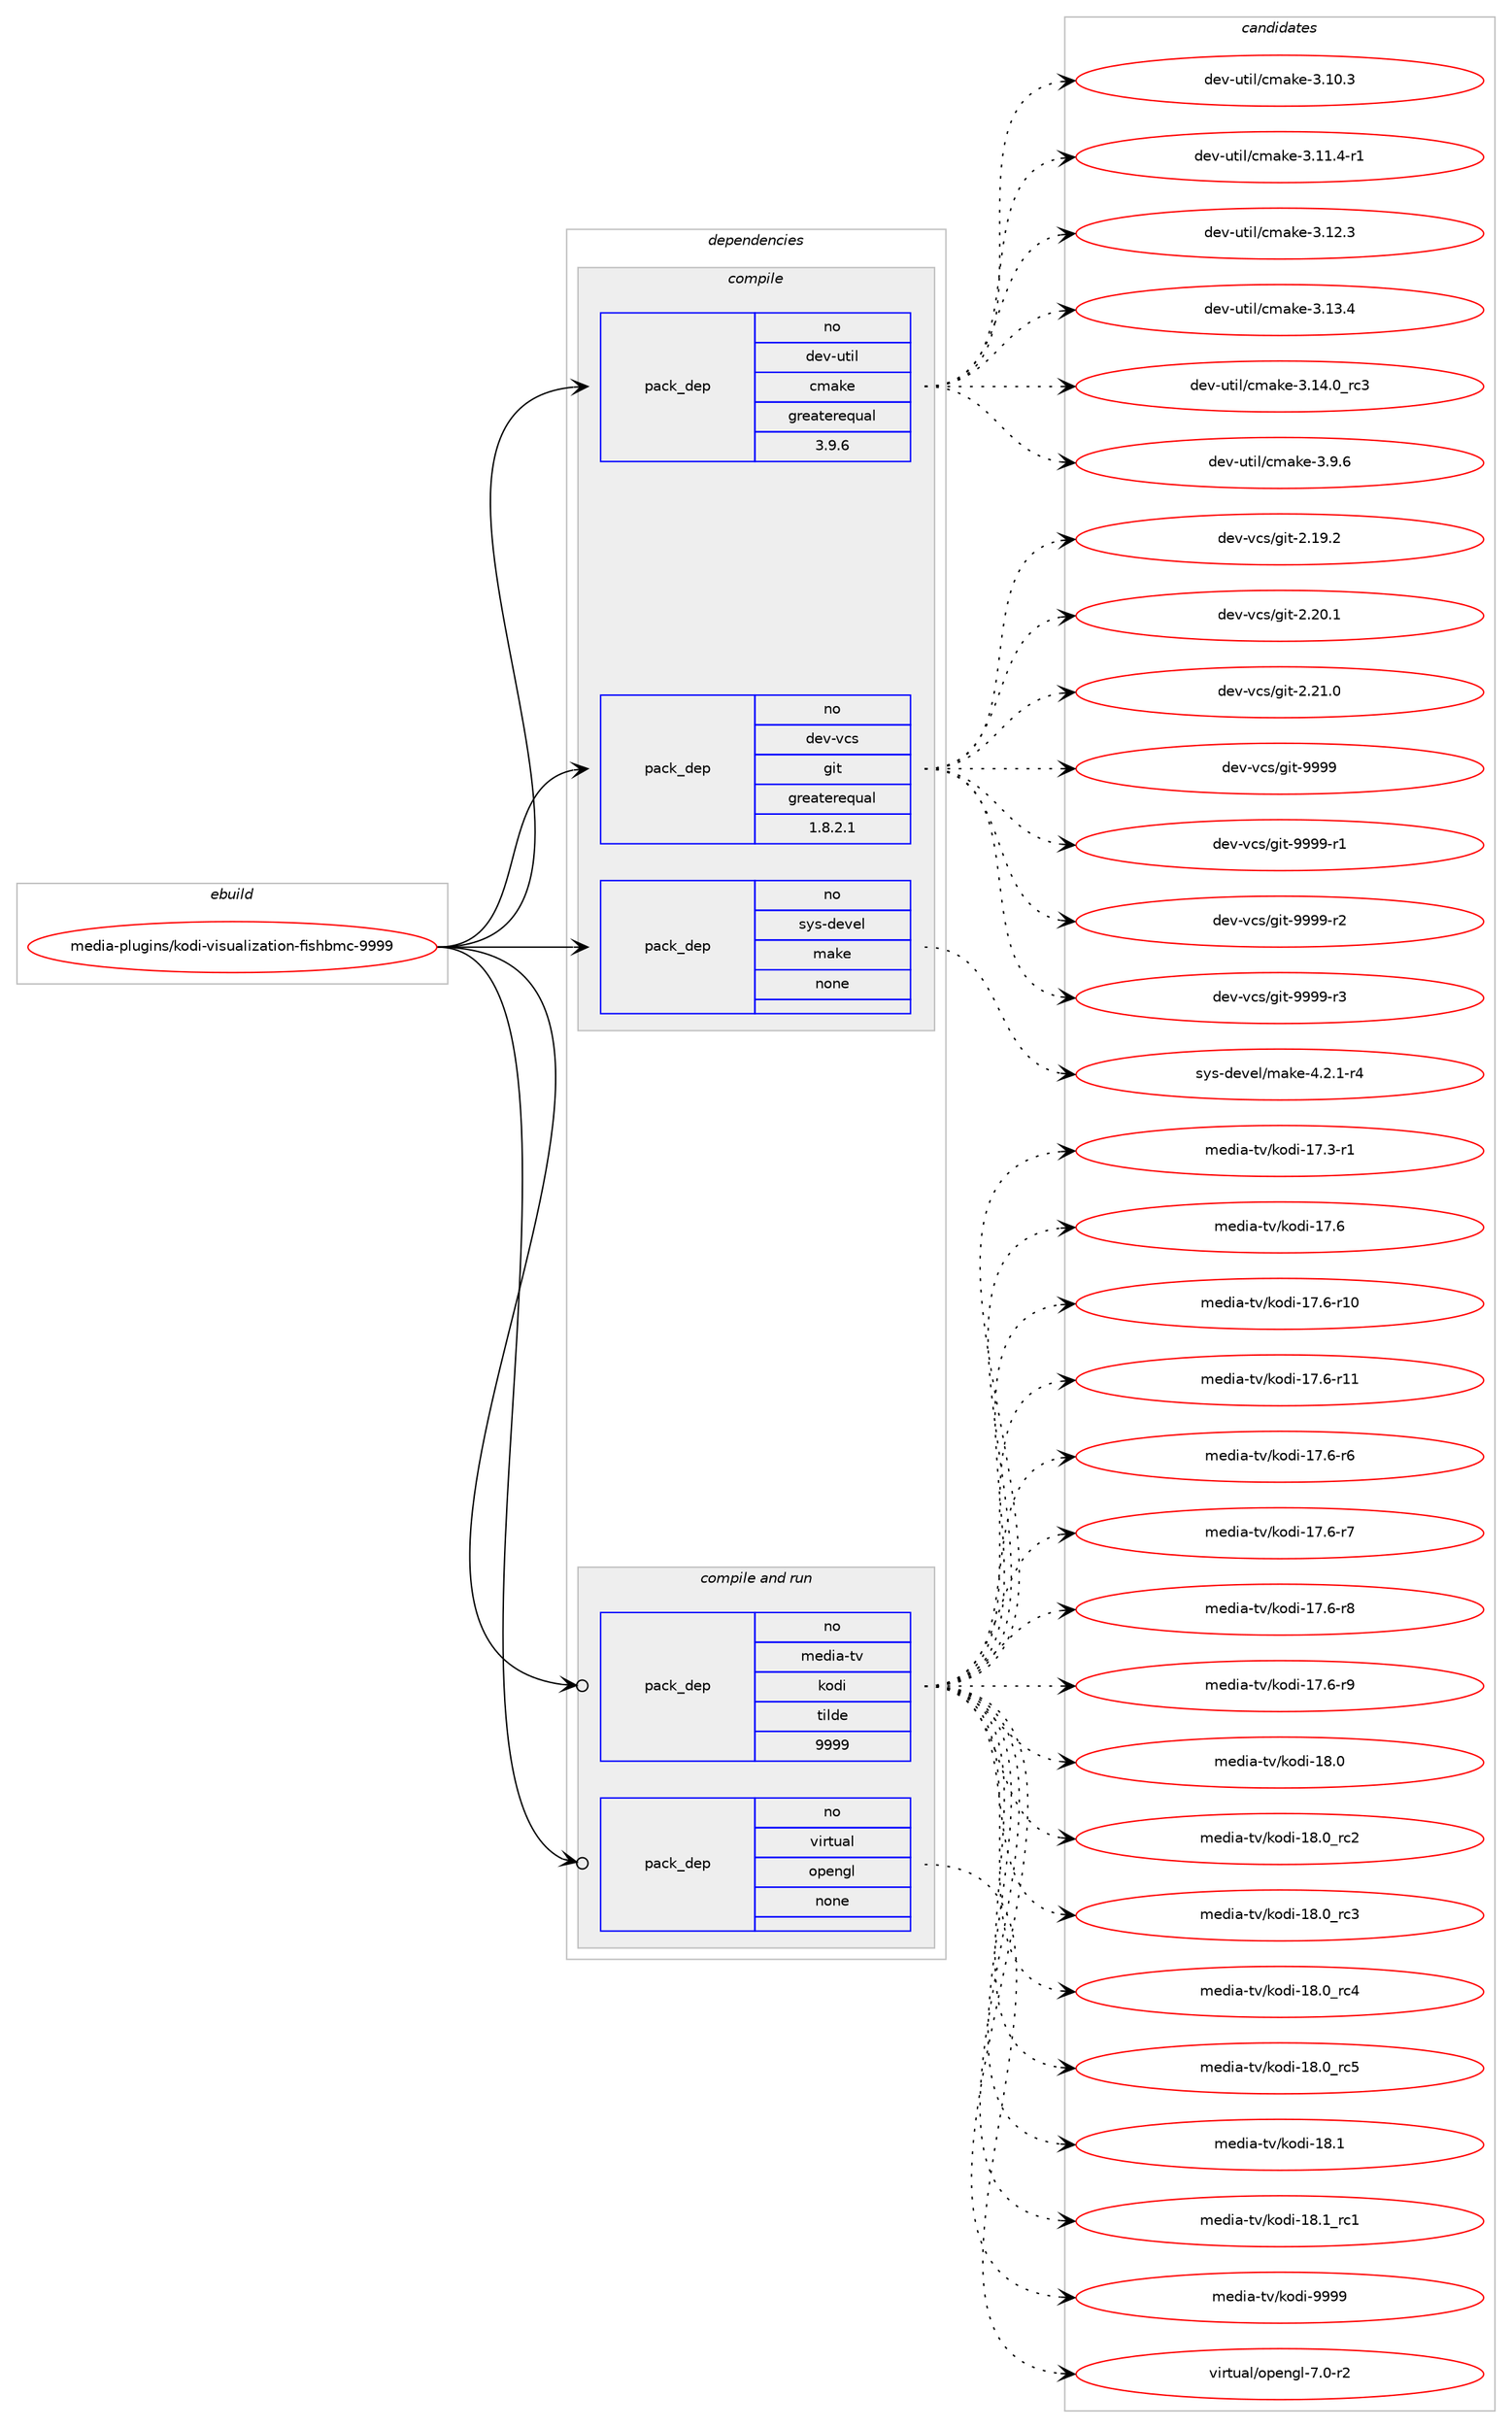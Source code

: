 digraph prolog {

# *************
# Graph options
# *************

newrank=true;
concentrate=true;
compound=true;
graph [rankdir=LR,fontname=Helvetica,fontsize=10,ranksep=1.5];#, ranksep=2.5, nodesep=0.2];
edge  [arrowhead=vee];
node  [fontname=Helvetica,fontsize=10];

# **********
# The ebuild
# **********

subgraph cluster_leftcol {
color=gray;
rank=same;
label=<<i>ebuild</i>>;
id [label="media-plugins/kodi-visualization-fishbmc-9999", color=red, width=4, href="../media-plugins/kodi-visualization-fishbmc-9999.svg"];
}

# ****************
# The dependencies
# ****************

subgraph cluster_midcol {
color=gray;
label=<<i>dependencies</i>>;
subgraph cluster_compile {
fillcolor="#eeeeee";
style=filled;
label=<<i>compile</i>>;
subgraph pack1159412 {
dependency1622046 [label=<<TABLE BORDER="0" CELLBORDER="1" CELLSPACING="0" CELLPADDING="4" WIDTH="220"><TR><TD ROWSPAN="6" CELLPADDING="30">pack_dep</TD></TR><TR><TD WIDTH="110">no</TD></TR><TR><TD>dev-util</TD></TR><TR><TD>cmake</TD></TR><TR><TD>greaterequal</TD></TR><TR><TD>3.9.6</TD></TR></TABLE>>, shape=none, color=blue];
}
id:e -> dependency1622046:w [weight=20,style="solid",arrowhead="vee"];
subgraph pack1159413 {
dependency1622047 [label=<<TABLE BORDER="0" CELLBORDER="1" CELLSPACING="0" CELLPADDING="4" WIDTH="220"><TR><TD ROWSPAN="6" CELLPADDING="30">pack_dep</TD></TR><TR><TD WIDTH="110">no</TD></TR><TR><TD>dev-vcs</TD></TR><TR><TD>git</TD></TR><TR><TD>greaterequal</TD></TR><TR><TD>1.8.2.1</TD></TR></TABLE>>, shape=none, color=blue];
}
id:e -> dependency1622047:w [weight=20,style="solid",arrowhead="vee"];
subgraph pack1159414 {
dependency1622048 [label=<<TABLE BORDER="0" CELLBORDER="1" CELLSPACING="0" CELLPADDING="4" WIDTH="220"><TR><TD ROWSPAN="6" CELLPADDING="30">pack_dep</TD></TR><TR><TD WIDTH="110">no</TD></TR><TR><TD>sys-devel</TD></TR><TR><TD>make</TD></TR><TR><TD>none</TD></TR><TR><TD></TD></TR></TABLE>>, shape=none, color=blue];
}
id:e -> dependency1622048:w [weight=20,style="solid",arrowhead="vee"];
}
subgraph cluster_compileandrun {
fillcolor="#eeeeee";
style=filled;
label=<<i>compile and run</i>>;
subgraph pack1159415 {
dependency1622049 [label=<<TABLE BORDER="0" CELLBORDER="1" CELLSPACING="0" CELLPADDING="4" WIDTH="220"><TR><TD ROWSPAN="6" CELLPADDING="30">pack_dep</TD></TR><TR><TD WIDTH="110">no</TD></TR><TR><TD>media-tv</TD></TR><TR><TD>kodi</TD></TR><TR><TD>tilde</TD></TR><TR><TD>9999</TD></TR></TABLE>>, shape=none, color=blue];
}
id:e -> dependency1622049:w [weight=20,style="solid",arrowhead="odotvee"];
subgraph pack1159416 {
dependency1622050 [label=<<TABLE BORDER="0" CELLBORDER="1" CELLSPACING="0" CELLPADDING="4" WIDTH="220"><TR><TD ROWSPAN="6" CELLPADDING="30">pack_dep</TD></TR><TR><TD WIDTH="110">no</TD></TR><TR><TD>virtual</TD></TR><TR><TD>opengl</TD></TR><TR><TD>none</TD></TR><TR><TD></TD></TR></TABLE>>, shape=none, color=blue];
}
id:e -> dependency1622050:w [weight=20,style="solid",arrowhead="odotvee"];
}
subgraph cluster_run {
fillcolor="#eeeeee";
style=filled;
label=<<i>run</i>>;
}
}

# **************
# The candidates
# **************

subgraph cluster_choices {
rank=same;
color=gray;
label=<<i>candidates</i>>;

subgraph choice1159412 {
color=black;
nodesep=1;
choice1001011184511711610510847991099710710145514649484651 [label="dev-util/cmake-3.10.3", color=red, width=4,href="../dev-util/cmake-3.10.3.svg"];
choice10010111845117116105108479910997107101455146494946524511449 [label="dev-util/cmake-3.11.4-r1", color=red, width=4,href="../dev-util/cmake-3.11.4-r1.svg"];
choice1001011184511711610510847991099710710145514649504651 [label="dev-util/cmake-3.12.3", color=red, width=4,href="../dev-util/cmake-3.12.3.svg"];
choice1001011184511711610510847991099710710145514649514652 [label="dev-util/cmake-3.13.4", color=red, width=4,href="../dev-util/cmake-3.13.4.svg"];
choice1001011184511711610510847991099710710145514649524648951149951 [label="dev-util/cmake-3.14.0_rc3", color=red, width=4,href="../dev-util/cmake-3.14.0_rc3.svg"];
choice10010111845117116105108479910997107101455146574654 [label="dev-util/cmake-3.9.6", color=red, width=4,href="../dev-util/cmake-3.9.6.svg"];
dependency1622046:e -> choice1001011184511711610510847991099710710145514649484651:w [style=dotted,weight="100"];
dependency1622046:e -> choice10010111845117116105108479910997107101455146494946524511449:w [style=dotted,weight="100"];
dependency1622046:e -> choice1001011184511711610510847991099710710145514649504651:w [style=dotted,weight="100"];
dependency1622046:e -> choice1001011184511711610510847991099710710145514649514652:w [style=dotted,weight="100"];
dependency1622046:e -> choice1001011184511711610510847991099710710145514649524648951149951:w [style=dotted,weight="100"];
dependency1622046:e -> choice10010111845117116105108479910997107101455146574654:w [style=dotted,weight="100"];
}
subgraph choice1159413 {
color=black;
nodesep=1;
choice10010111845118991154710310511645504649574650 [label="dev-vcs/git-2.19.2", color=red, width=4,href="../dev-vcs/git-2.19.2.svg"];
choice10010111845118991154710310511645504650484649 [label="dev-vcs/git-2.20.1", color=red, width=4,href="../dev-vcs/git-2.20.1.svg"];
choice10010111845118991154710310511645504650494648 [label="dev-vcs/git-2.21.0", color=red, width=4,href="../dev-vcs/git-2.21.0.svg"];
choice1001011184511899115471031051164557575757 [label="dev-vcs/git-9999", color=red, width=4,href="../dev-vcs/git-9999.svg"];
choice10010111845118991154710310511645575757574511449 [label="dev-vcs/git-9999-r1", color=red, width=4,href="../dev-vcs/git-9999-r1.svg"];
choice10010111845118991154710310511645575757574511450 [label="dev-vcs/git-9999-r2", color=red, width=4,href="../dev-vcs/git-9999-r2.svg"];
choice10010111845118991154710310511645575757574511451 [label="dev-vcs/git-9999-r3", color=red, width=4,href="../dev-vcs/git-9999-r3.svg"];
dependency1622047:e -> choice10010111845118991154710310511645504649574650:w [style=dotted,weight="100"];
dependency1622047:e -> choice10010111845118991154710310511645504650484649:w [style=dotted,weight="100"];
dependency1622047:e -> choice10010111845118991154710310511645504650494648:w [style=dotted,weight="100"];
dependency1622047:e -> choice1001011184511899115471031051164557575757:w [style=dotted,weight="100"];
dependency1622047:e -> choice10010111845118991154710310511645575757574511449:w [style=dotted,weight="100"];
dependency1622047:e -> choice10010111845118991154710310511645575757574511450:w [style=dotted,weight="100"];
dependency1622047:e -> choice10010111845118991154710310511645575757574511451:w [style=dotted,weight="100"];
}
subgraph choice1159414 {
color=black;
nodesep=1;
choice1151211154510010111810110847109971071014552465046494511452 [label="sys-devel/make-4.2.1-r4", color=red, width=4,href="../sys-devel/make-4.2.1-r4.svg"];
dependency1622048:e -> choice1151211154510010111810110847109971071014552465046494511452:w [style=dotted,weight="100"];
}
subgraph choice1159415 {
color=black;
nodesep=1;
choice10910110010597451161184710711110010545495546514511449 [label="media-tv/kodi-17.3-r1", color=red, width=4,href="../media-tv/kodi-17.3-r1.svg"];
choice1091011001059745116118471071111001054549554654 [label="media-tv/kodi-17.6", color=red, width=4,href="../media-tv/kodi-17.6.svg"];
choice1091011001059745116118471071111001054549554654451144948 [label="media-tv/kodi-17.6-r10", color=red, width=4,href="../media-tv/kodi-17.6-r10.svg"];
choice1091011001059745116118471071111001054549554654451144949 [label="media-tv/kodi-17.6-r11", color=red, width=4,href="../media-tv/kodi-17.6-r11.svg"];
choice10910110010597451161184710711110010545495546544511454 [label="media-tv/kodi-17.6-r6", color=red, width=4,href="../media-tv/kodi-17.6-r6.svg"];
choice10910110010597451161184710711110010545495546544511455 [label="media-tv/kodi-17.6-r7", color=red, width=4,href="../media-tv/kodi-17.6-r7.svg"];
choice10910110010597451161184710711110010545495546544511456 [label="media-tv/kodi-17.6-r8", color=red, width=4,href="../media-tv/kodi-17.6-r8.svg"];
choice10910110010597451161184710711110010545495546544511457 [label="media-tv/kodi-17.6-r9", color=red, width=4,href="../media-tv/kodi-17.6-r9.svg"];
choice1091011001059745116118471071111001054549564648 [label="media-tv/kodi-18.0", color=red, width=4,href="../media-tv/kodi-18.0.svg"];
choice1091011001059745116118471071111001054549564648951149950 [label="media-tv/kodi-18.0_rc2", color=red, width=4,href="../media-tv/kodi-18.0_rc2.svg"];
choice1091011001059745116118471071111001054549564648951149951 [label="media-tv/kodi-18.0_rc3", color=red, width=4,href="../media-tv/kodi-18.0_rc3.svg"];
choice1091011001059745116118471071111001054549564648951149952 [label="media-tv/kodi-18.0_rc4", color=red, width=4,href="../media-tv/kodi-18.0_rc4.svg"];
choice1091011001059745116118471071111001054549564648951149953 [label="media-tv/kodi-18.0_rc5", color=red, width=4,href="../media-tv/kodi-18.0_rc5.svg"];
choice1091011001059745116118471071111001054549564649 [label="media-tv/kodi-18.1", color=red, width=4,href="../media-tv/kodi-18.1.svg"];
choice1091011001059745116118471071111001054549564649951149949 [label="media-tv/kodi-18.1_rc1", color=red, width=4,href="../media-tv/kodi-18.1_rc1.svg"];
choice1091011001059745116118471071111001054557575757 [label="media-tv/kodi-9999", color=red, width=4,href="../media-tv/kodi-9999.svg"];
dependency1622049:e -> choice10910110010597451161184710711110010545495546514511449:w [style=dotted,weight="100"];
dependency1622049:e -> choice1091011001059745116118471071111001054549554654:w [style=dotted,weight="100"];
dependency1622049:e -> choice1091011001059745116118471071111001054549554654451144948:w [style=dotted,weight="100"];
dependency1622049:e -> choice1091011001059745116118471071111001054549554654451144949:w [style=dotted,weight="100"];
dependency1622049:e -> choice10910110010597451161184710711110010545495546544511454:w [style=dotted,weight="100"];
dependency1622049:e -> choice10910110010597451161184710711110010545495546544511455:w [style=dotted,weight="100"];
dependency1622049:e -> choice10910110010597451161184710711110010545495546544511456:w [style=dotted,weight="100"];
dependency1622049:e -> choice10910110010597451161184710711110010545495546544511457:w [style=dotted,weight="100"];
dependency1622049:e -> choice1091011001059745116118471071111001054549564648:w [style=dotted,weight="100"];
dependency1622049:e -> choice1091011001059745116118471071111001054549564648951149950:w [style=dotted,weight="100"];
dependency1622049:e -> choice1091011001059745116118471071111001054549564648951149951:w [style=dotted,weight="100"];
dependency1622049:e -> choice1091011001059745116118471071111001054549564648951149952:w [style=dotted,weight="100"];
dependency1622049:e -> choice1091011001059745116118471071111001054549564648951149953:w [style=dotted,weight="100"];
dependency1622049:e -> choice1091011001059745116118471071111001054549564649:w [style=dotted,weight="100"];
dependency1622049:e -> choice1091011001059745116118471071111001054549564649951149949:w [style=dotted,weight="100"];
dependency1622049:e -> choice1091011001059745116118471071111001054557575757:w [style=dotted,weight="100"];
}
subgraph choice1159416 {
color=black;
nodesep=1;
choice1181051141161179710847111112101110103108455546484511450 [label="virtual/opengl-7.0-r2", color=red, width=4,href="../virtual/opengl-7.0-r2.svg"];
dependency1622050:e -> choice1181051141161179710847111112101110103108455546484511450:w [style=dotted,weight="100"];
}
}

}
